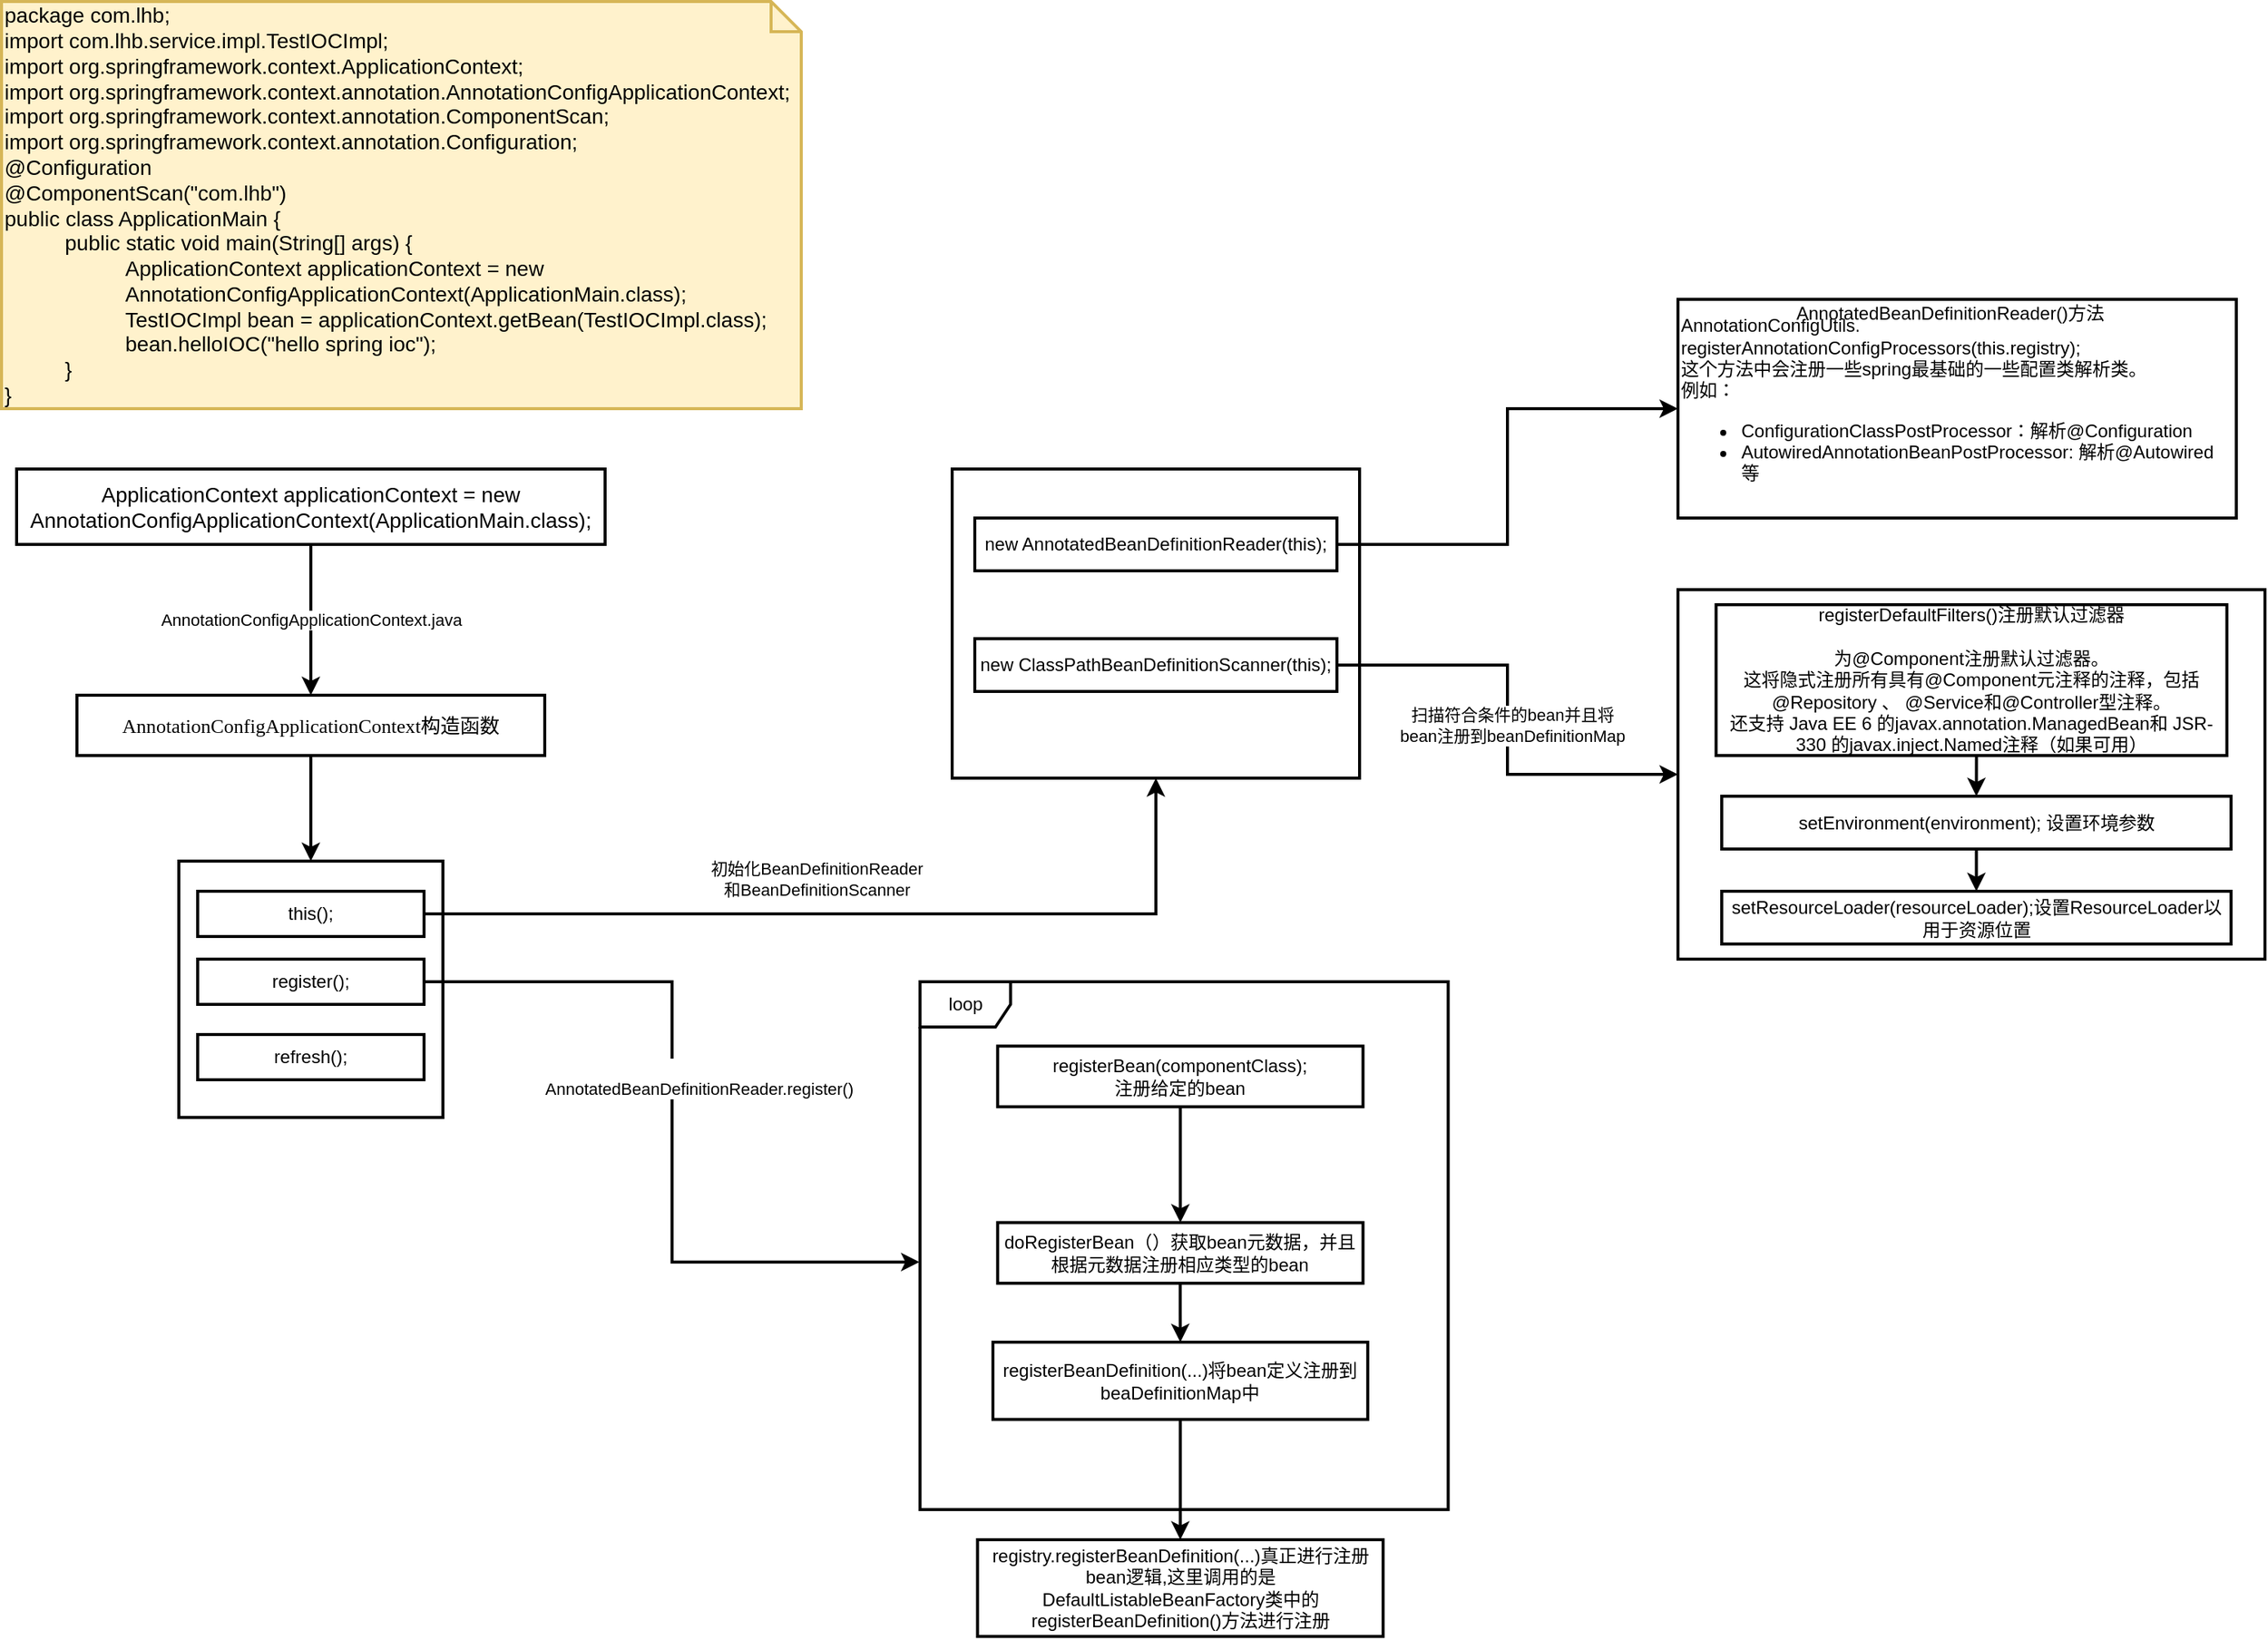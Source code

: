 <mxfile version="14.9.3" type="github">
  <diagram id="eFSnvH-j5v0lLI5UnApI" name="IOC加载流程">
    <mxGraphModel dx="1302" dy="707" grid="1" gridSize="10" guides="1" tooltips="1" connect="1" arrows="1" fold="1" page="1" pageScale="1" pageWidth="827" pageHeight="1169" math="0" shadow="0">
      <root>
        <mxCell id="0" />
        <mxCell id="1" parent="0" />
        <mxCell id="3bNbBRN6fOfR_KHOpcYK-2" value="&lt;div&gt;&lt;font color=&quot;#000000&quot;&gt;package com.lhb;&lt;/font&gt;&lt;/div&gt;&lt;div&gt;&lt;font color=&quot;#000000&quot;&gt;import com.lhb.service.impl.TestIOCImpl;&lt;/font&gt;&lt;/div&gt;&lt;div&gt;&lt;font color=&quot;#000000&quot;&gt;import org.springframework.context.ApplicationContext;&lt;/font&gt;&lt;/div&gt;&lt;div&gt;&lt;font color=&quot;#000000&quot;&gt;import org.springframework.context.annotation.AnnotationConfigApplicationContext;&lt;/font&gt;&lt;/div&gt;&lt;div&gt;&lt;font color=&quot;#000000&quot;&gt;import org.springframework.context.annotation.ComponentScan;&lt;/font&gt;&lt;/div&gt;&lt;div&gt;&lt;font color=&quot;#000000&quot;&gt;import org.springframework.context.annotation.Configuration;&lt;/font&gt;&lt;/div&gt;&lt;div&gt;&lt;font color=&quot;#000000&quot;&gt;@Configuration&lt;/font&gt;&lt;/div&gt;&lt;div&gt;&lt;font color=&quot;#000000&quot;&gt;@ComponentScan(&quot;com.lhb&quot;)&lt;/font&gt;&lt;/div&gt;&lt;div&gt;&lt;font color=&quot;#000000&quot;&gt;public class ApplicationMain {&lt;/font&gt;&lt;/div&gt;&lt;blockquote style=&quot;margin: 0 0 0 40px ; border: none ; padding: 0px&quot;&gt;&lt;div&gt;&lt;font color=&quot;#000000&quot;&gt;public static void main(String[] args) {&lt;/font&gt;&lt;/div&gt;&lt;/blockquote&gt;&lt;blockquote style=&quot;margin: 0 0 0 40px ; border: none ; padding: 0px&quot;&gt;&lt;blockquote style=&quot;margin: 0 0 0 40px ; border: none ; padding: 0px&quot;&gt;&lt;div&gt;&lt;font color=&quot;#000000&quot;&gt;ApplicationContext applicationContext = new AnnotationConfigApplicationContext(ApplicationMain.class);&lt;/font&gt;&lt;/div&gt;&lt;/blockquote&gt;&lt;blockquote style=&quot;margin: 0 0 0 40px ; border: none ; padding: 0px&quot;&gt;&lt;div&gt;&lt;font color=&quot;#000000&quot;&gt;TestIOCImpl bean = applicationContext.getBean(TestIOCImpl.class);&lt;/font&gt;&lt;/div&gt;&lt;/blockquote&gt;&lt;blockquote style=&quot;margin: 0 0 0 40px ; border: none ; padding: 0px&quot;&gt;&lt;div&gt;&lt;font color=&quot;#000000&quot;&gt;bean.helloIOC(&quot;hello spring ioc&quot;);&lt;/font&gt;&lt;/div&gt;&lt;/blockquote&gt;&lt;/blockquote&gt;&lt;blockquote style=&quot;margin: 0 0 0 40px ; border: none ; padding: 0px&quot;&gt;&lt;div&gt;&lt;font color=&quot;#000000&quot;&gt;}&lt;/font&gt;&lt;/div&gt;&lt;/blockquote&gt;&lt;div&gt;&lt;font color=&quot;#000000&quot;&gt;}&lt;/font&gt;&lt;/div&gt;" style="shape=note;strokeWidth=2;fontSize=14;size=20;whiteSpace=wrap;html=1;fillColor=#fff2cc;strokeColor=#d6b656;fontColor=#666600;align=left;" parent="1" vertex="1">
          <mxGeometry x="70" y="40" width="530" height="270" as="geometry" />
        </mxCell>
        <mxCell id="3bNbBRN6fOfR_KHOpcYK-5" value="" style="edgeStyle=orthogonalEdgeStyle;rounded=0;orthogonalLoop=1;jettySize=auto;html=1;strokeWidth=2;" parent="1" source="3bNbBRN6fOfR_KHOpcYK-3" target="3bNbBRN6fOfR_KHOpcYK-4" edge="1">
          <mxGeometry relative="1" as="geometry" />
        </mxCell>
        <mxCell id="XQ4zk1a1KSQNIVSHgwAn-4" value="AnnotationConfigApplicationContext.java" style="edgeLabel;html=1;align=center;verticalAlign=middle;resizable=0;points=[];" vertex="1" connectable="0" parent="3bNbBRN6fOfR_KHOpcYK-5">
          <mxGeometry x="-0.3" y="-1" relative="1" as="geometry">
            <mxPoint x="1" y="15" as="offset" />
          </mxGeometry>
        </mxCell>
        <mxCell id="3bNbBRN6fOfR_KHOpcYK-3" value="&lt;span style=&quot;font-size: 14px ; text-align: left&quot;&gt;ApplicationContext applicationContext = new AnnotationConfigApplicationContext(ApplicationMain.class);&lt;/span&gt;" style="rounded=0;whiteSpace=wrap;html=1;strokeWidth=2;" parent="1" vertex="1">
          <mxGeometry x="80" y="350" width="390" height="50" as="geometry" />
        </mxCell>
        <mxCell id="3bNbBRN6fOfR_KHOpcYK-7" value="" style="edgeStyle=orthogonalEdgeStyle;rounded=0;orthogonalLoop=1;jettySize=auto;html=1;strokeWidth=2;" parent="1" source="3bNbBRN6fOfR_KHOpcYK-4" target="3bNbBRN6fOfR_KHOpcYK-6" edge="1">
          <mxGeometry relative="1" as="geometry" />
        </mxCell>
        <mxCell id="3bNbBRN6fOfR_KHOpcYK-4" value="&lt;pre style=&quot;font-family: &amp;#34;jetbrains mono&amp;#34; ; font-size: 9.8pt&quot;&gt;&lt;span style=&quot;background-color: rgb(255 , 255 , 255)&quot;&gt;AnnotationConfigApplicationContext构造函数&lt;/span&gt;&lt;/pre&gt;" style="whiteSpace=wrap;html=1;rounded=0;strokeWidth=2;" parent="1" vertex="1">
          <mxGeometry x="120" y="500" width="310" height="40" as="geometry" />
        </mxCell>
        <mxCell id="XQ4zk1a1KSQNIVSHgwAn-1" value="" style="group" vertex="1" connectable="0" parent="1">
          <mxGeometry x="187.5" y="610" width="175" height="170" as="geometry" />
        </mxCell>
        <mxCell id="3bNbBRN6fOfR_KHOpcYK-6" value="" style="whiteSpace=wrap;html=1;rounded=0;strokeWidth=2;" parent="XQ4zk1a1KSQNIVSHgwAn-1" vertex="1">
          <mxGeometry width="175" height="170" as="geometry" />
        </mxCell>
        <mxCell id="3bNbBRN6fOfR_KHOpcYK-8" value="this();" style="rounded=0;whiteSpace=wrap;html=1;strokeWidth=2;" parent="XQ4zk1a1KSQNIVSHgwAn-1" vertex="1">
          <mxGeometry x="12.5" y="20" width="150" height="30" as="geometry" />
        </mxCell>
        <mxCell id="XQ4zk1a1KSQNIVSHgwAn-2" value="register();" style="rounded=0;whiteSpace=wrap;html=1;strokeWidth=2;" vertex="1" parent="XQ4zk1a1KSQNIVSHgwAn-1">
          <mxGeometry x="12.5" y="65" width="150" height="30" as="geometry" />
        </mxCell>
        <mxCell id="XQ4zk1a1KSQNIVSHgwAn-3" value="refresh();" style="rounded=0;whiteSpace=wrap;html=1;strokeWidth=2;" vertex="1" parent="XQ4zk1a1KSQNIVSHgwAn-1">
          <mxGeometry x="12.5" y="115" width="150" height="30" as="geometry" />
        </mxCell>
        <mxCell id="XQ4zk1a1KSQNIVSHgwAn-6" value="" style="edgeStyle=orthogonalEdgeStyle;rounded=0;orthogonalLoop=1;jettySize=auto;html=1;strokeWidth=2;" edge="1" parent="1" source="3bNbBRN6fOfR_KHOpcYK-8" target="XQ4zk1a1KSQNIVSHgwAn-5">
          <mxGeometry relative="1" as="geometry" />
        </mxCell>
        <mxCell id="XQ4zk1a1KSQNIVSHgwAn-9" value="初始化BeanDefinitionReader&lt;br&gt;和BeanDefinitionScanner" style="edgeLabel;html=1;align=center;verticalAlign=middle;resizable=0;points=[];" vertex="1" connectable="0" parent="XQ4zk1a1KSQNIVSHgwAn-6">
          <mxGeometry x="-0.147" relative="1" as="geometry">
            <mxPoint x="15" y="-23" as="offset" />
          </mxGeometry>
        </mxCell>
        <mxCell id="XQ4zk1a1KSQNIVSHgwAn-18" value="" style="group" vertex="1" connectable="0" parent="1">
          <mxGeometry x="700" y="350" width="270" height="205" as="geometry" />
        </mxCell>
        <mxCell id="XQ4zk1a1KSQNIVSHgwAn-5" value="" style="whiteSpace=wrap;html=1;rounded=0;strokeWidth=2;" vertex="1" parent="XQ4zk1a1KSQNIVSHgwAn-18">
          <mxGeometry width="270" height="205" as="geometry" />
        </mxCell>
        <mxCell id="XQ4zk1a1KSQNIVSHgwAn-16" value="new AnnotatedBeanDefinitionReader(this);" style="rounded=0;whiteSpace=wrap;html=1;strokeWidth=2;" vertex="1" parent="XQ4zk1a1KSQNIVSHgwAn-18">
          <mxGeometry x="15" y="32.5" width="240" height="35" as="geometry" />
        </mxCell>
        <mxCell id="XQ4zk1a1KSQNIVSHgwAn-17" value="new ClassPathBeanDefinitionScanner(this);" style="rounded=0;whiteSpace=wrap;html=1;strokeWidth=2;" vertex="1" parent="XQ4zk1a1KSQNIVSHgwAn-18">
          <mxGeometry x="15" y="112.5" width="240" height="35" as="geometry" />
        </mxCell>
        <mxCell id="XQ4zk1a1KSQNIVSHgwAn-20" value="" style="edgeStyle=orthogonalEdgeStyle;rounded=0;orthogonalLoop=1;jettySize=auto;html=1;strokeWidth=2;" edge="1" parent="1" source="XQ4zk1a1KSQNIVSHgwAn-16" target="XQ4zk1a1KSQNIVSHgwAn-19">
          <mxGeometry relative="1" as="geometry" />
        </mxCell>
        <mxCell id="XQ4zk1a1KSQNIVSHgwAn-24" value="" style="group" vertex="1" connectable="0" parent="1">
          <mxGeometry x="1181" y="237.5" width="370" height="145" as="geometry" />
        </mxCell>
        <mxCell id="XQ4zk1a1KSQNIVSHgwAn-19" value="AnnotationConfigUtils.&lt;br&gt;registerAnnotationConfigProcessors(this.registry);&lt;br&gt;这个方法中会注册一些spring最基础的一些配置类解析类。&lt;br&gt;例如：&lt;br&gt;&lt;ul&gt;&lt;li&gt;ConfigurationClassPostProcessor：解析@Configuration&lt;br&gt;&lt;/li&gt;&lt;li&gt;AutowiredAnnotationBeanPostProcessor: 解析@Autowired 等&lt;/li&gt;&lt;/ul&gt;" style="whiteSpace=wrap;html=1;rounded=0;strokeWidth=2;align=left;" vertex="1" parent="XQ4zk1a1KSQNIVSHgwAn-24">
          <mxGeometry width="370" height="145" as="geometry" />
        </mxCell>
        <mxCell id="XQ4zk1a1KSQNIVSHgwAn-23" value="AnnotatedBeanDefinitionReader()方法" style="text;html=1;align=center;verticalAlign=middle;resizable=0;points=[];autosize=1;strokeColor=none;" vertex="1" parent="XQ4zk1a1KSQNIVSHgwAn-24">
          <mxGeometry x="69.999" y="-0.003" width="220" height="20" as="geometry" />
        </mxCell>
        <mxCell id="XQ4zk1a1KSQNIVSHgwAn-27" value="" style="whiteSpace=wrap;html=1;rounded=0;strokeWidth=2;" vertex="1" parent="1">
          <mxGeometry x="1181" y="430" width="389" height="245" as="geometry" />
        </mxCell>
        <mxCell id="XQ4zk1a1KSQNIVSHgwAn-28" value="" style="edgeStyle=orthogonalEdgeStyle;rounded=0;orthogonalLoop=1;jettySize=auto;html=1;strokeWidth=2;" edge="1" parent="1" source="XQ4zk1a1KSQNIVSHgwAn-17" target="XQ4zk1a1KSQNIVSHgwAn-27">
          <mxGeometry relative="1" as="geometry" />
        </mxCell>
        <mxCell id="XQ4zk1a1KSQNIVSHgwAn-29" value="扫描符合条件的bean并且将&lt;br&gt;bean注册到beanDefinitionMap" style="edgeLabel;html=1;align=center;verticalAlign=middle;resizable=0;points=[];" vertex="1" connectable="0" parent="XQ4zk1a1KSQNIVSHgwAn-28">
          <mxGeometry x="-0.274" y="1" relative="1" as="geometry">
            <mxPoint x="7" y="41" as="offset" />
          </mxGeometry>
        </mxCell>
        <mxCell id="XQ4zk1a1KSQNIVSHgwAn-32" style="edgeStyle=orthogonalEdgeStyle;rounded=0;orthogonalLoop=1;jettySize=auto;html=1;exitX=0.5;exitY=1;exitDx=0;exitDy=0;strokeWidth=2;entryX=0.5;entryY=0;entryDx=0;entryDy=0;" edge="1" parent="1" source="XQ4zk1a1KSQNIVSHgwAn-30" target="XQ4zk1a1KSQNIVSHgwAn-31">
          <mxGeometry relative="1" as="geometry">
            <mxPoint x="1376" y="600" as="targetPoint" />
          </mxGeometry>
        </mxCell>
        <mxCell id="XQ4zk1a1KSQNIVSHgwAn-30" value="registerDefaultFilters()注册默认过滤器&lt;br&gt;&lt;br&gt;&lt;span&gt;为@Component注册默认过滤器。&lt;/span&gt;&lt;br&gt;&lt;div&gt;这将隐式注册所有具有@Component元注释的注释，包括@Repository 、 @Service和@Controller型注释。&lt;/div&gt;&lt;div&gt;还支持 Java EE 6 的javax.annotation.ManagedBean和 JSR-330 的javax.inject.Named注释（如果可用）&lt;/div&gt;" style="rounded=0;whiteSpace=wrap;html=1;strokeWidth=2;" vertex="1" parent="1">
          <mxGeometry x="1206.25" y="440" width="338.5" height="100" as="geometry" />
        </mxCell>
        <mxCell id="XQ4zk1a1KSQNIVSHgwAn-34" value="" style="edgeStyle=orthogonalEdgeStyle;rounded=0;orthogonalLoop=1;jettySize=auto;html=1;strokeWidth=2;" edge="1" parent="1" source="XQ4zk1a1KSQNIVSHgwAn-31" target="XQ4zk1a1KSQNIVSHgwAn-33">
          <mxGeometry relative="1" as="geometry" />
        </mxCell>
        <mxCell id="XQ4zk1a1KSQNIVSHgwAn-31" value="setEnvironment(environment); 设置环境参数" style="rounded=0;whiteSpace=wrap;html=1;strokeWidth=2;" vertex="1" parent="1">
          <mxGeometry x="1210" y="567" width="337.5" height="35" as="geometry" />
        </mxCell>
        <mxCell id="XQ4zk1a1KSQNIVSHgwAn-33" value="setResourceLoader(resourceLoader);设置ResourceLoader以用于资源位置" style="rounded=0;whiteSpace=wrap;html=1;strokeWidth=2;" vertex="1" parent="1">
          <mxGeometry x="1210" y="630" width="337.5" height="35" as="geometry" />
        </mxCell>
        <mxCell id="XQ4zk1a1KSQNIVSHgwAn-36" value="" style="edgeStyle=orthogonalEdgeStyle;rounded=0;orthogonalLoop=1;jettySize=auto;html=1;strokeWidth=2;entryX=-0.001;entryY=0.531;entryDx=0;entryDy=0;entryPerimeter=0;" edge="1" parent="1" source="XQ4zk1a1KSQNIVSHgwAn-2" target="XQ4zk1a1KSQNIVSHgwAn-38">
          <mxGeometry relative="1" as="geometry">
            <mxPoint x="700" y="695" as="targetPoint" />
          </mxGeometry>
        </mxCell>
        <mxCell id="XQ4zk1a1KSQNIVSHgwAn-37" value="&lt;div&gt;&lt;span style=&quot;font-size: 11px&quot;&gt;&lt;br&gt;&lt;/span&gt;&lt;/div&gt;&lt;div&gt;&lt;span style=&quot;font-size: 11px&quot;&gt;AnnotatedBeanDefinitionReader.register()&lt;/span&gt;&lt;/div&gt;" style="edgeLabel;html=1;align=center;verticalAlign=middle;resizable=0;points=[];rotation=0;" vertex="1" connectable="0" parent="XQ4zk1a1KSQNIVSHgwAn-36">
          <mxGeometry x="-0.255" y="2" relative="1" as="geometry">
            <mxPoint x="15" y="37" as="offset" />
          </mxGeometry>
        </mxCell>
        <mxCell id="XQ4zk1a1KSQNIVSHgwAn-47" value="" style="group" vertex="1" connectable="0" parent="1">
          <mxGeometry x="690" y="690" width="350" height="350" as="geometry" />
        </mxCell>
        <mxCell id="XQ4zk1a1KSQNIVSHgwAn-41" value="doRegisterBean（）获取bean元数据，并且根据元数据注册相应类型的bean" style="rounded=0;whiteSpace=wrap;html=1;strokeWidth=2;" vertex="1" parent="XQ4zk1a1KSQNIVSHgwAn-47">
          <mxGeometry x="40.148" y="159.72" width="242.11" height="40.207" as="geometry" />
        </mxCell>
        <mxCell id="XQ4zk1a1KSQNIVSHgwAn-42" value="" style="edgeStyle=orthogonalEdgeStyle;rounded=0;orthogonalLoop=1;jettySize=auto;html=1;strokeWidth=2;" edge="1" parent="XQ4zk1a1KSQNIVSHgwAn-47" source="XQ4zk1a1KSQNIVSHgwAn-39" target="XQ4zk1a1KSQNIVSHgwAn-41">
          <mxGeometry relative="1" as="geometry" />
        </mxCell>
        <mxCell id="XQ4zk1a1KSQNIVSHgwAn-38" value="loop" style="shape=umlFrame;whiteSpace=wrap;html=1;strokeWidth=2;" vertex="1" parent="XQ4zk1a1KSQNIVSHgwAn-47">
          <mxGeometry x="-11.29" width="350" height="350.0" as="geometry" />
        </mxCell>
        <mxCell id="XQ4zk1a1KSQNIVSHgwAn-39" value="registerBean(componentClass);&lt;br&gt;注册给定的bean" style="rounded=0;whiteSpace=wrap;html=1;strokeWidth=2;" vertex="1" parent="XQ4zk1a1KSQNIVSHgwAn-47">
          <mxGeometry x="40.148" y="42.683" width="242.11" height="40.207" as="geometry" />
        </mxCell>
        <mxCell id="XQ4zk1a1KSQNIVSHgwAn-45" value="registerBeanDefinition(...)将bean定义注册到beaDefinitionMap中" style="rounded=0;whiteSpace=wrap;html=1;strokeWidth=2;" vertex="1" parent="XQ4zk1a1KSQNIVSHgwAn-47">
          <mxGeometry x="37.01" y="239.024" width="248.387" height="51.22" as="geometry" />
        </mxCell>
        <mxCell id="XQ4zk1a1KSQNIVSHgwAn-44" value="" style="edgeStyle=orthogonalEdgeStyle;rounded=0;orthogonalLoop=1;jettySize=auto;html=1;strokeWidth=2;entryX=0.5;entryY=0;entryDx=0;entryDy=0;" edge="1" parent="XQ4zk1a1KSQNIVSHgwAn-47" source="XQ4zk1a1KSQNIVSHgwAn-41" target="XQ4zk1a1KSQNIVSHgwAn-45">
          <mxGeometry relative="1" as="geometry">
            <mxPoint x="161.203" y="268.22" as="targetPoint" />
          </mxGeometry>
        </mxCell>
        <mxCell id="XQ4zk1a1KSQNIVSHgwAn-48" value="registry.registerBeanDefinition(...)真正进行注册bean逻辑,这里调用的是DefaultListableBeanFactory类中的registerBeanDefinition()方法进行注册" style="whiteSpace=wrap;html=1;rounded=0;strokeWidth=2;" vertex="1" parent="1">
          <mxGeometry x="716.8" y="1060" width="268.8" height="64.15" as="geometry" />
        </mxCell>
        <mxCell id="XQ4zk1a1KSQNIVSHgwAn-49" value="" style="edgeStyle=orthogonalEdgeStyle;rounded=0;orthogonalLoop=1;jettySize=auto;html=1;strokeWidth=2;" edge="1" parent="1" source="XQ4zk1a1KSQNIVSHgwAn-45" target="XQ4zk1a1KSQNIVSHgwAn-48">
          <mxGeometry relative="1" as="geometry" />
        </mxCell>
      </root>
    </mxGraphModel>
  </diagram>
</mxfile>

